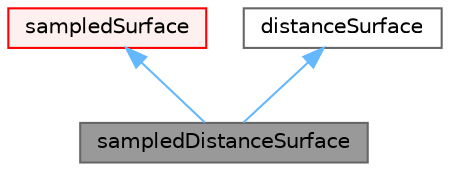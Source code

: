 digraph "sampledDistanceSurface"
{
 // LATEX_PDF_SIZE
  bgcolor="transparent";
  edge [fontname=Helvetica,fontsize=10,labelfontname=Helvetica,labelfontsize=10];
  node [fontname=Helvetica,fontsize=10,shape=box,height=0.2,width=0.4];
  Node1 [id="Node000001",label="sampledDistanceSurface",height=0.2,width=0.4,color="gray40", fillcolor="grey60", style="filled", fontcolor="black",tooltip="A sampledSurface defined by a distance to a surface - resolved using an iso-surface (algorithm: cell,..."];
  Node2 -> Node1 [id="edge1_Node000001_Node000002",dir="back",color="steelblue1",style="solid",tooltip=" "];
  Node2 [id="Node000002",label="sampledSurface",height=0.2,width=0.4,color="red", fillcolor="#FFF0F0", style="filled",URL="$classFoam_1_1sampledSurface.html",tooltip="An abstract class for surfaces with sampling."];
  Node4 -> Node1 [id="edge2_Node000001_Node000004",dir="back",color="steelblue1",style="solid",tooltip=" "];
  Node4 [id="Node000004",label="distanceSurface",height=0.2,width=0.4,color="gray40", fillcolor="white", style="filled",URL="$classFoam_1_1distanceSurface.html",tooltip="A surface defined by a distance from an input searchable surface. Uses an iso-surface algorithm (cell..."];
}
